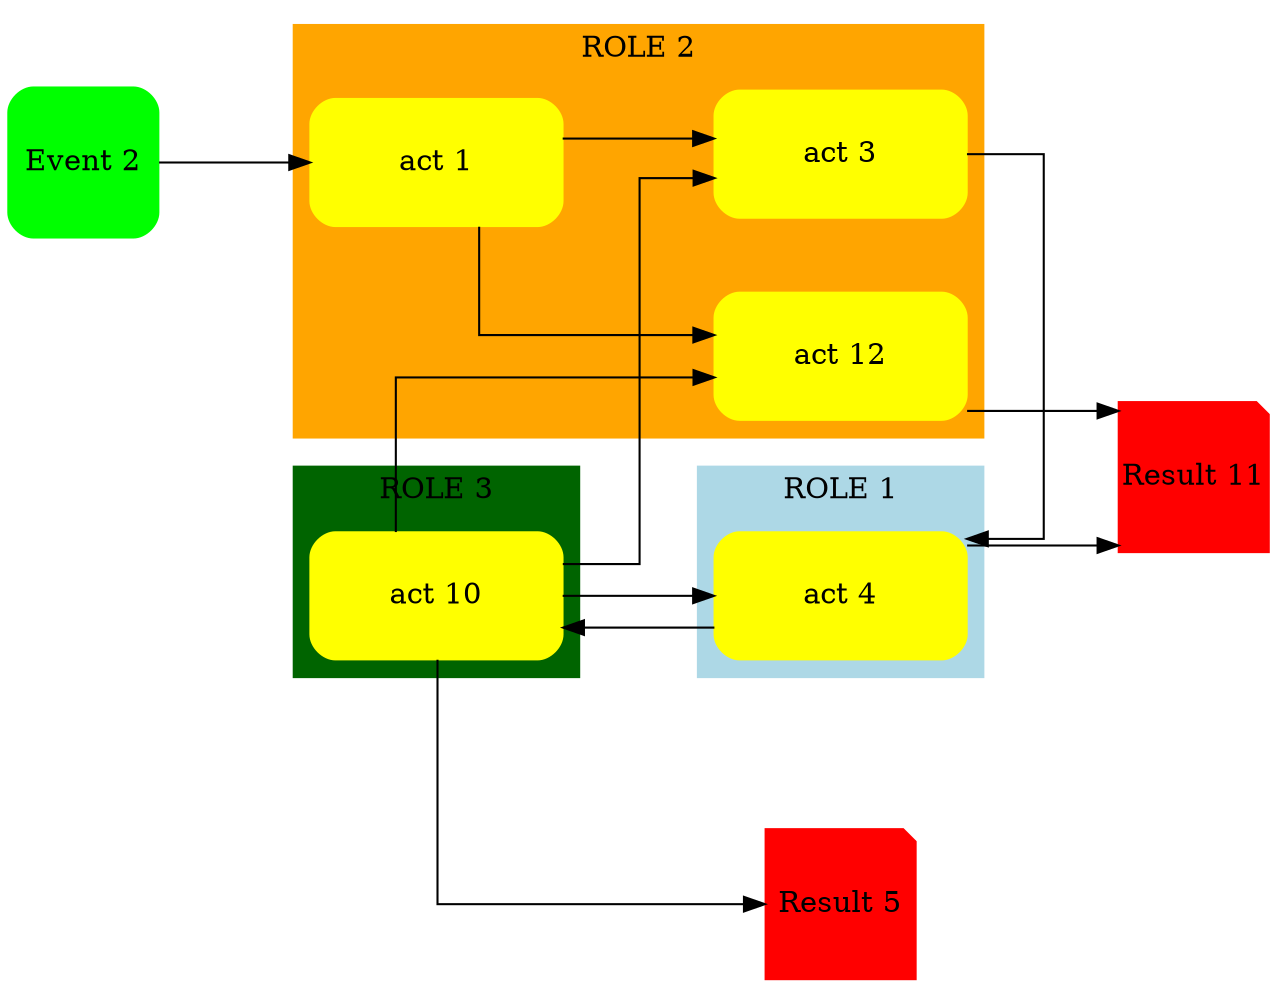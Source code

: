 digraph diagram24 {

 /*
 dot input.dot | gvpr -c -fswimy.g | neato -n2 -Tpng > output.png
 dot input.dot | gvpr -c -fswimy.g | neato -n2 > output.dot
 */

rankdir=LR;overlap=scalexy;splines=ortho;sep=1;nodesep=0.5;
/*rankdir=TB;overlap=scalexy;splines=ortho;sep=1;nodesep=1;*/

node[fontsize=14.0]

subgraph cluster_8 { label="ROLE 1";style=filled;color=lightblue;4}
subgraph cluster_7 { label="ROLE 2";style=filled;color=orange;1;3;12}
subgraph cluster_9 { label="ROLE 3";style=filled;color=darkgreen;10}
/*subgraph cluster_10 { label="ROLE 4";style=filled;color=pink;10}*/

"4"  [label="act 4"; shape=box,style="rounded,filled",color=yellow,fixedsize=true,width=1.6806,height=0.84722]
"1"  [label="act 1"; shape=box,style="rounded,filled",color=yellow,fixedsize=true,width=1.6806,height=0.84722]
"3"  [label="act 3"; shape=box,style="rounded,filled",color=yellow,fixedsize=true,width=1.6806,height=0.84722]
"10" [label="act 10"; shape=box,style="rounded,filled",color=yellow,fixedsize=true,width=1.6806,height=0.84722]
"12" [label="act 12"; shape=box,style="rounded,filled",color=yellow,fixedsize=true,width=1.6806,height=0.84722]
"5"  [label="Result 5"; shape=note,fixedsize=true,width=1.0,height=1.0,style="rounded,filled",color=red]
"2"  [label="Event 2"; shape=rect,fixedsize=true,width=1.0,height=1.0,style="rounded,filled",color=green]
"11" [label="Result 11"; shape=note,fixedsize=true,width=1.0,height=1.0,style="rounded,filled",color=red]

"1" -> "3"  [minlen=2.0];
"4" -> "10" [minlen=2.0];
"3" -> "4"  [minlen=2.0];
"10" -> "5" [minlen=2.0];
"2" -> "1"  [minlen=2.0];
"4" -> "11" [minlen=2.0];
"1" -> "12" [minlen=2.0];
"12" -> "11" [minlen=2.0];

/* LOOP */
"10" -> "3" [minlen=2.0];
"10" -> "4" [minlen=2.0];
"10" -> "12" [minlen=2.0];

}
